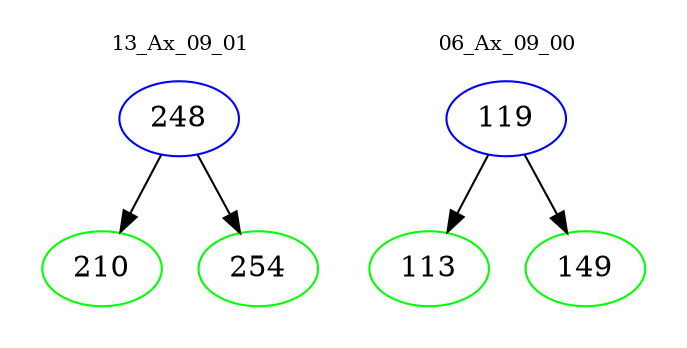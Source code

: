 digraph{
subgraph cluster_0 {
color = white
label = "13_Ax_09_01";
fontsize=10;
T0_248 [label="248", color="blue"]
T0_248 -> T0_210 [color="black"]
T0_210 [label="210", color="green"]
T0_248 -> T0_254 [color="black"]
T0_254 [label="254", color="green"]
}
subgraph cluster_1 {
color = white
label = "06_Ax_09_00";
fontsize=10;
T1_119 [label="119", color="blue"]
T1_119 -> T1_113 [color="black"]
T1_113 [label="113", color="green"]
T1_119 -> T1_149 [color="black"]
T1_149 [label="149", color="green"]
}
}
